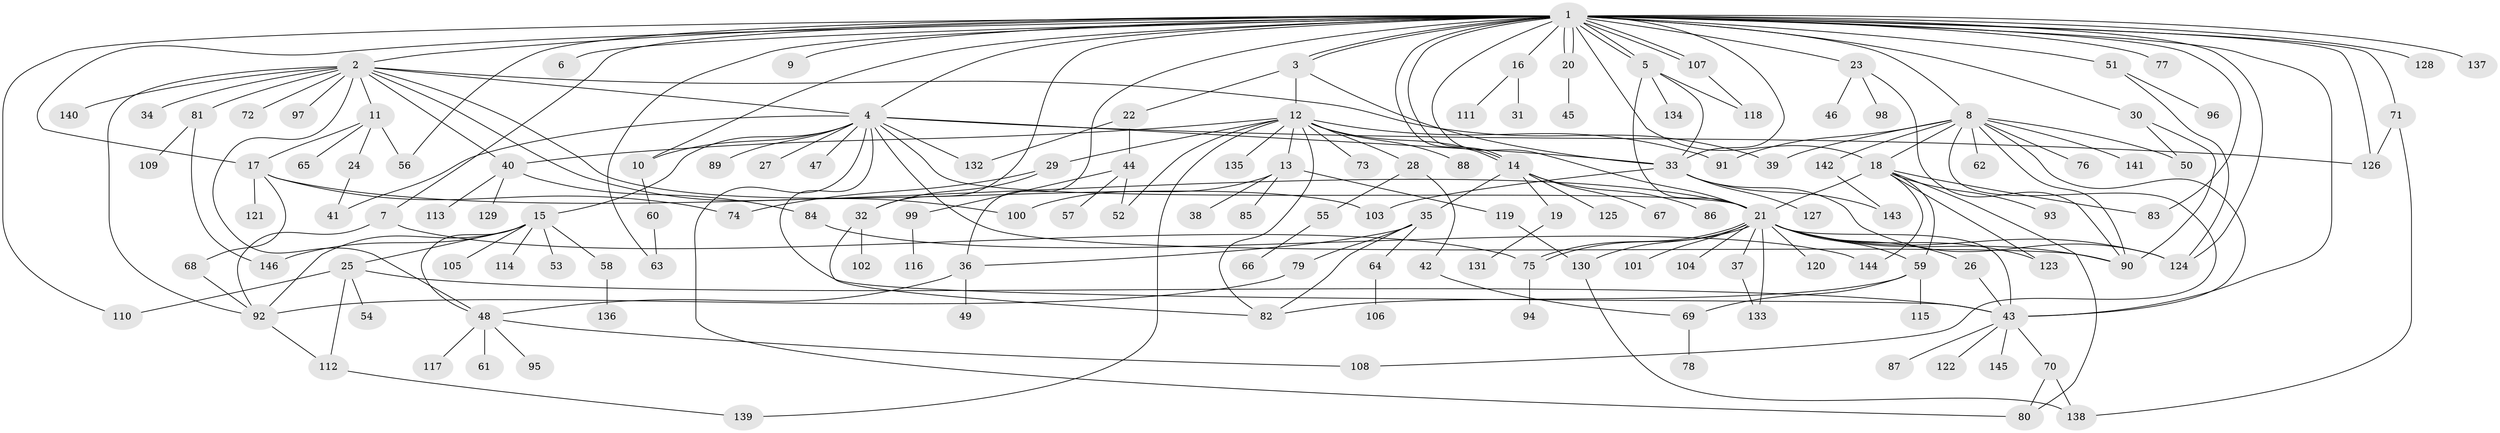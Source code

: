 // Generated by graph-tools (version 1.1) at 2025/26/03/09/25 03:26:04]
// undirected, 146 vertices, 219 edges
graph export_dot {
graph [start="1"]
  node [color=gray90,style=filled];
  1;
  2;
  3;
  4;
  5;
  6;
  7;
  8;
  9;
  10;
  11;
  12;
  13;
  14;
  15;
  16;
  17;
  18;
  19;
  20;
  21;
  22;
  23;
  24;
  25;
  26;
  27;
  28;
  29;
  30;
  31;
  32;
  33;
  34;
  35;
  36;
  37;
  38;
  39;
  40;
  41;
  42;
  43;
  44;
  45;
  46;
  47;
  48;
  49;
  50;
  51;
  52;
  53;
  54;
  55;
  56;
  57;
  58;
  59;
  60;
  61;
  62;
  63;
  64;
  65;
  66;
  67;
  68;
  69;
  70;
  71;
  72;
  73;
  74;
  75;
  76;
  77;
  78;
  79;
  80;
  81;
  82;
  83;
  84;
  85;
  86;
  87;
  88;
  89;
  90;
  91;
  92;
  93;
  94;
  95;
  96;
  97;
  98;
  99;
  100;
  101;
  102;
  103;
  104;
  105;
  106;
  107;
  108;
  109;
  110;
  111;
  112;
  113;
  114;
  115;
  116;
  117;
  118;
  119;
  120;
  121;
  122;
  123;
  124;
  125;
  126;
  127;
  128;
  129;
  130;
  131;
  132;
  133;
  134;
  135;
  136;
  137;
  138;
  139;
  140;
  141;
  142;
  143;
  144;
  145;
  146;
  1 -- 2;
  1 -- 3;
  1 -- 3;
  1 -- 4;
  1 -- 5;
  1 -- 5;
  1 -- 6;
  1 -- 7;
  1 -- 8;
  1 -- 9;
  1 -- 10;
  1 -- 14;
  1 -- 14;
  1 -- 16;
  1 -- 17;
  1 -- 18;
  1 -- 20;
  1 -- 20;
  1 -- 21;
  1 -- 23;
  1 -- 30;
  1 -- 32;
  1 -- 33;
  1 -- 36;
  1 -- 43;
  1 -- 51;
  1 -- 56;
  1 -- 63;
  1 -- 71;
  1 -- 77;
  1 -- 83;
  1 -- 107;
  1 -- 107;
  1 -- 110;
  1 -- 124;
  1 -- 126;
  1 -- 128;
  1 -- 137;
  2 -- 4;
  2 -- 11;
  2 -- 34;
  2 -- 39;
  2 -- 40;
  2 -- 48;
  2 -- 72;
  2 -- 81;
  2 -- 92;
  2 -- 97;
  2 -- 100;
  2 -- 103;
  2 -- 140;
  3 -- 12;
  3 -- 22;
  3 -- 33;
  4 -- 10;
  4 -- 15;
  4 -- 21;
  4 -- 27;
  4 -- 33;
  4 -- 41;
  4 -- 43;
  4 -- 47;
  4 -- 80;
  4 -- 89;
  4 -- 90;
  4 -- 126;
  4 -- 132;
  5 -- 21;
  5 -- 33;
  5 -- 118;
  5 -- 134;
  7 -- 75;
  7 -- 92;
  8 -- 18;
  8 -- 39;
  8 -- 43;
  8 -- 50;
  8 -- 62;
  8 -- 76;
  8 -- 90;
  8 -- 91;
  8 -- 108;
  8 -- 141;
  8 -- 142;
  10 -- 60;
  11 -- 17;
  11 -- 24;
  11 -- 56;
  11 -- 65;
  12 -- 13;
  12 -- 14;
  12 -- 28;
  12 -- 29;
  12 -- 40;
  12 -- 52;
  12 -- 73;
  12 -- 82;
  12 -- 88;
  12 -- 91;
  12 -- 135;
  12 -- 139;
  13 -- 38;
  13 -- 85;
  13 -- 100;
  13 -- 119;
  14 -- 19;
  14 -- 35;
  14 -- 67;
  14 -- 86;
  14 -- 125;
  15 -- 25;
  15 -- 48;
  15 -- 53;
  15 -- 58;
  15 -- 92;
  15 -- 105;
  15 -- 114;
  15 -- 146;
  16 -- 31;
  16 -- 111;
  17 -- 21;
  17 -- 68;
  17 -- 74;
  17 -- 121;
  18 -- 21;
  18 -- 59;
  18 -- 80;
  18 -- 83;
  18 -- 93;
  18 -- 123;
  18 -- 144;
  19 -- 131;
  20 -- 45;
  21 -- 26;
  21 -- 37;
  21 -- 43;
  21 -- 59;
  21 -- 75;
  21 -- 75;
  21 -- 90;
  21 -- 101;
  21 -- 104;
  21 -- 120;
  21 -- 123;
  21 -- 124;
  21 -- 130;
  21 -- 133;
  22 -- 44;
  22 -- 132;
  23 -- 46;
  23 -- 90;
  23 -- 98;
  24 -- 41;
  25 -- 43;
  25 -- 54;
  25 -- 110;
  25 -- 112;
  26 -- 43;
  28 -- 42;
  28 -- 55;
  29 -- 32;
  29 -- 74;
  30 -- 50;
  30 -- 90;
  32 -- 82;
  32 -- 102;
  33 -- 103;
  33 -- 124;
  33 -- 127;
  33 -- 143;
  35 -- 36;
  35 -- 64;
  35 -- 79;
  35 -- 82;
  36 -- 48;
  36 -- 49;
  37 -- 133;
  40 -- 84;
  40 -- 113;
  40 -- 129;
  42 -- 69;
  43 -- 70;
  43 -- 87;
  43 -- 122;
  43 -- 145;
  44 -- 52;
  44 -- 57;
  44 -- 99;
  48 -- 61;
  48 -- 95;
  48 -- 108;
  48 -- 117;
  51 -- 96;
  51 -- 124;
  55 -- 66;
  58 -- 136;
  59 -- 69;
  59 -- 82;
  59 -- 115;
  60 -- 63;
  64 -- 106;
  68 -- 92;
  69 -- 78;
  70 -- 80;
  70 -- 138;
  71 -- 126;
  71 -- 138;
  75 -- 94;
  79 -- 92;
  81 -- 109;
  81 -- 146;
  84 -- 144;
  92 -- 112;
  99 -- 116;
  107 -- 118;
  112 -- 139;
  119 -- 130;
  130 -- 138;
  142 -- 143;
}
